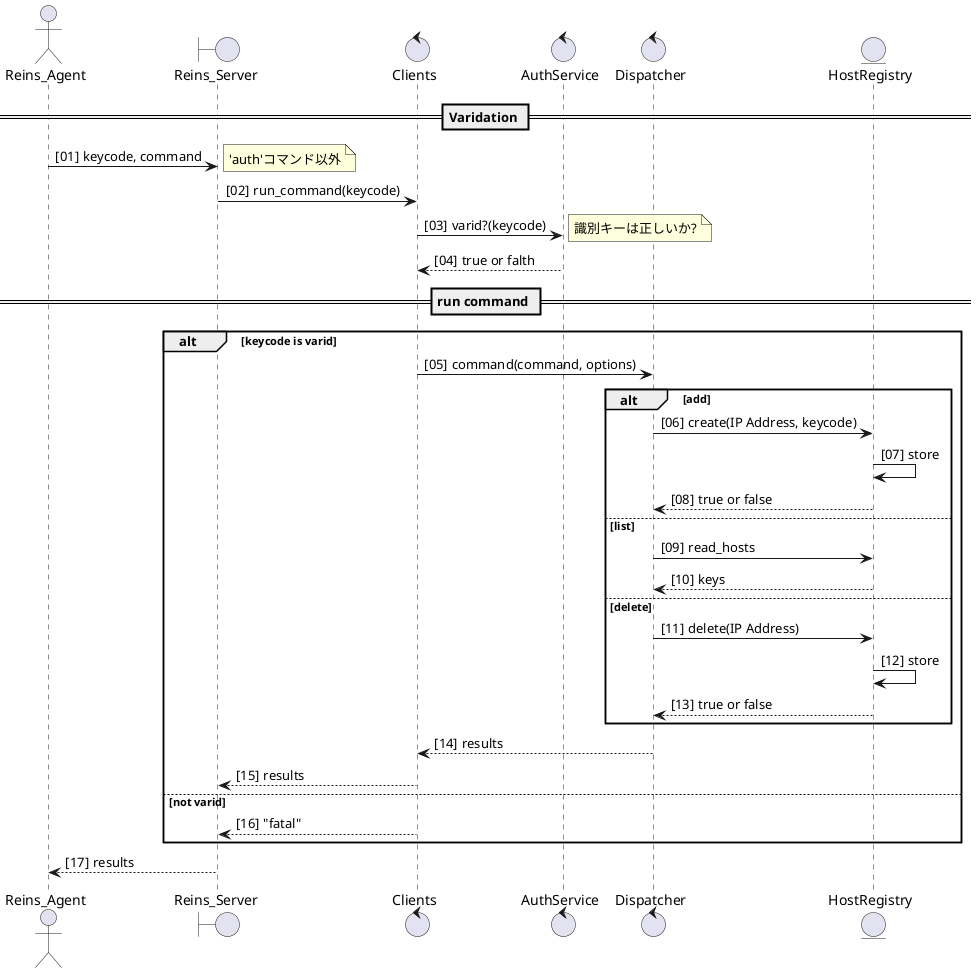 @startuml

actor Reins_Agent as user
boundary Reins_Server as server
control Clients as clients
control AuthService as auth
control Dispatcher as dispatch
entity HostRegistry as host

autonumber "[00]"

== Varidation ==

user -> server: keycode, command
note right: 'auth'コマンド以外

server -> clients: run_command(keycode)

clients -> auth: varid?(keycode)
note right: 識別キーは正しいか?
auth --> clients: true or falth

== run command ==
alt keycode is varid
  clients -> dispatch: command(command, options)

  alt add
    dispatch -> host: create(IP Address, keycode)
    host -> host: store
    host --> dispatch: true or false

  else list
    dispatch -> host: read_hosts
    host --> dispatch: keys

  else delete
    dispatch -> host: delete(IP Address)
    host -> host: store
    host --> dispatch: true or false
  end

  dispatch --> clients: results
  clients --> server: results

else not varid
  clients --> server: "fatal"
end

server --> user: results

@enduml
